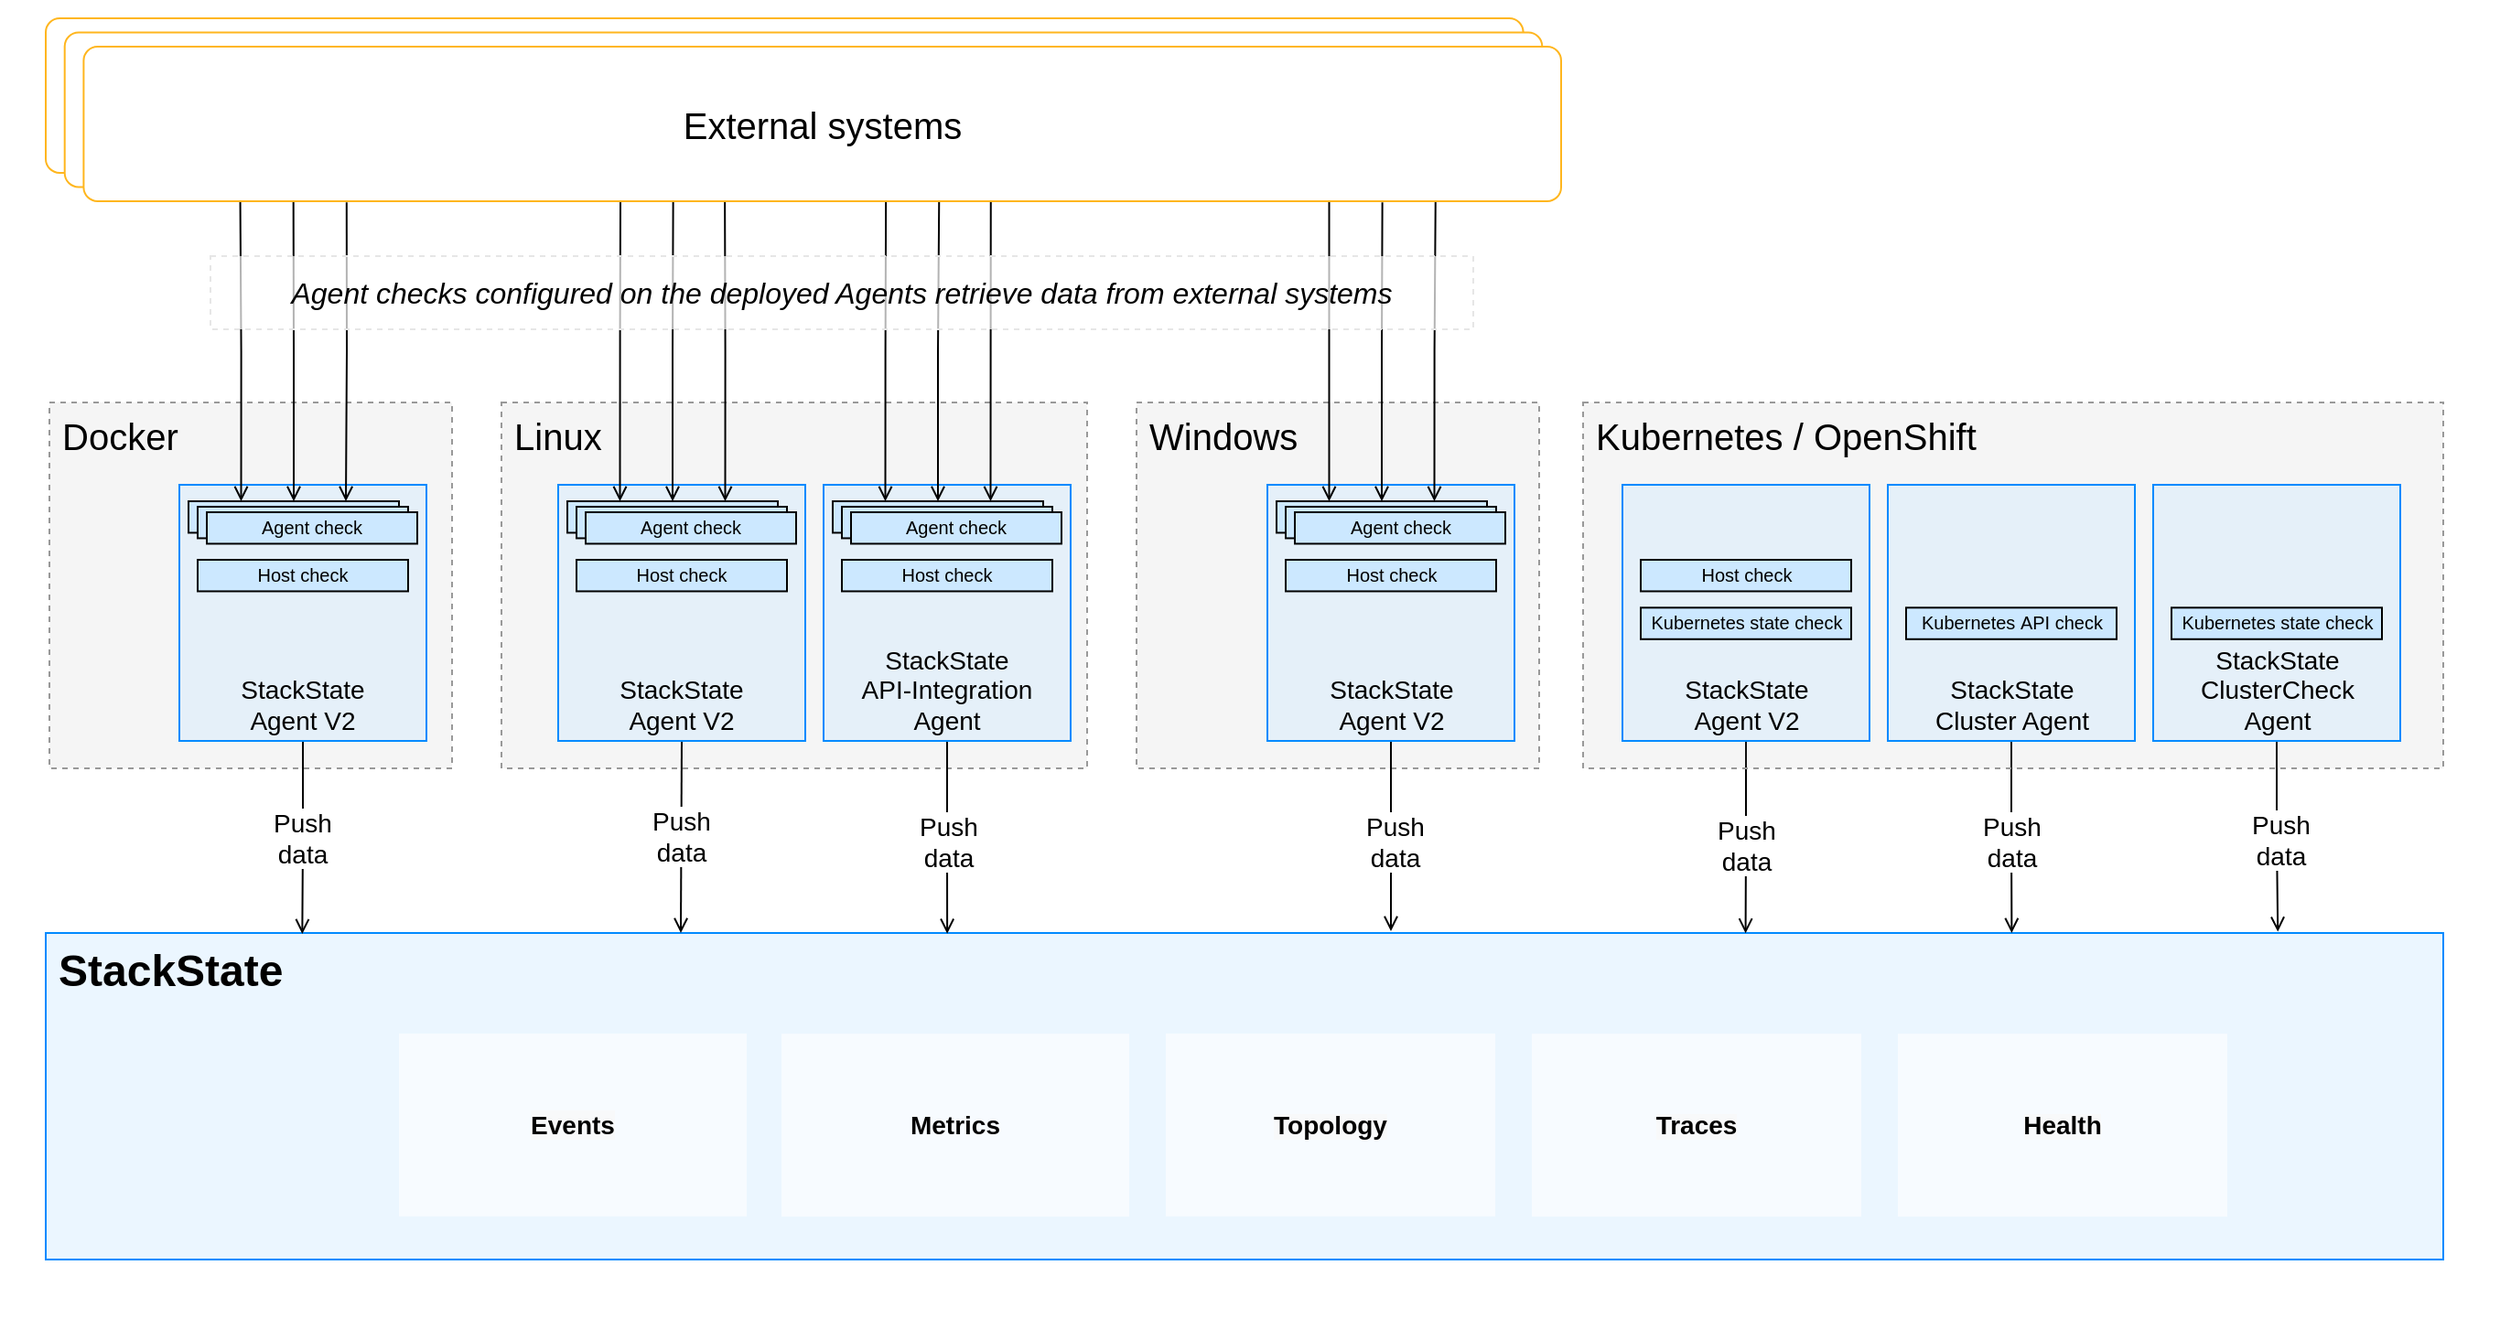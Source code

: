<mxfile version="14.7.6" type="device"><diagram id="aG85C2SP72KjwLObzrI8" name="Page-1"><mxGraphModel dx="1854" dy="1201" grid="1" gridSize="10" guides="1" tooltips="1" connect="1" arrows="1" fold="1" page="1" pageScale="1" pageWidth="1169" pageHeight="827" math="0" shadow="0"><root><mxCell id="0"/><mxCell id="1" parent="0"/><mxCell id="NumrLUZ_5ZjBdyxwcPVm-82" value="" style="shape=ext;double=1;rounded=0;whiteSpace=wrap;html=1;strokeWidth=1;fillColor=#FFFFFF;strokeColor=none;" parent="1" vertex="1"><mxGeometry x="25" y="30" width="1365" height="720" as="geometry"/></mxCell><mxCell id="NumrLUZ_5ZjBdyxwcPVm-93" value="&lt;span style=&quot;font-style: normal&quot;&gt;&lt;font style=&quot;font-size: 24px&quot;&gt;&lt;b&gt;StackState&lt;/b&gt;&lt;/font&gt;&lt;br&gt;&lt;/span&gt;" style="rounded=0;whiteSpace=wrap;html=1;strokeWidth=1;strokeColor=#008AFF;fontStyle=2;fillColor=#CCE8FF;fillOpacity=40;verticalAlign=top;align=left;snapToPoint=0;labelPadding=0;spacingLeft=5;" parent="1" vertex="1"><mxGeometry x="50" y="540" width="1310" height="178.48" as="geometry"/></mxCell><mxCell id="NumrLUZ_5ZjBdyxwcPVm-95" value="&lt;b style=&quot;color: rgb(0 , 0 , 0) ; font-family: &amp;#34;helvetica&amp;#34; ; font-style: normal ; letter-spacing: normal ; text-indent: 0px ; text-transform: none ; word-spacing: 0px ; background-color: rgb(248 , 249 , 250)&quot;&gt;&lt;font style=&quot;font-size: 14px&quot;&gt;Topology&lt;/font&gt;&lt;/b&gt;" style="text;whiteSpace=wrap;html=1;fillColor=#ffffff;fillOpacity=60;rounded=0;align=center;verticalAlign=middle;" parent="1" vertex="1"><mxGeometry x="662" y="594.955" width="180" height="100" as="geometry"/></mxCell><mxCell id="NumrLUZ_5ZjBdyxwcPVm-96" value="&lt;div&gt;&lt;/div&gt;&lt;div style=&quot;font-size: 10px&quot;&gt;&lt;/div&gt;&lt;font face=&quot;helvetica&quot; size=&quot;1&quot;&gt;&lt;b style=&quot;font-size: 14px&quot;&gt;Metrics&lt;/b&gt;&lt;br&gt;&lt;/font&gt;" style="text;whiteSpace=wrap;html=1;fillColor=#ffffff;fillOpacity=60;align=center;verticalAlign=middle;" parent="1" vertex="1"><mxGeometry x="452" y="595.045" width="190" height="100" as="geometry"/></mxCell><mxCell id="NumrLUZ_5ZjBdyxwcPVm-97" value="&lt;b style=&quot;color: rgb(0 , 0 , 0) ; font-family: &amp;#34;helvetica&amp;#34; ; font-style: normal ; letter-spacing: normal ; text-align: center ; text-indent: 0px ; text-transform: none ; word-spacing: 0px ; background-color: rgb(248 , 249 , 250) ; font-size: 14px&quot;&gt;Events&lt;/b&gt;" style="text;whiteSpace=wrap;html=1;fillColor=#ffffff;fillOpacity=60;align=center;verticalAlign=middle;" parent="1" vertex="1"><mxGeometry x="243" y="594.95" width="190" height="100" as="geometry"/></mxCell><mxCell id="azgEpP8wAGJS18bVVK_o-17" value="&lt;div style=&quot;text-align: left ; font-size: 14px&quot;&gt;&lt;br&gt;&lt;/div&gt;" style="text;html=1;align=center;verticalAlign=middle;resizable=0;points=[];autosize=1;" parent="1" vertex="1"><mxGeometry x="835" y="605" width="20" height="20" as="geometry"/></mxCell><mxCell id="t_z0C_LVNnkTvGJ8oj7n-2" value="&lt;div style=&quot;text-align: left ; font-size: 14px&quot;&gt;&lt;br&gt;&lt;/div&gt;" style="text;html=1;align=center;verticalAlign=middle;resizable=0;points=[];autosize=1;" parent="1" vertex="1"><mxGeometry x="639.52" y="605" width="20" height="20" as="geometry"/></mxCell><mxCell id="o-3ZwdtGg6LXEH3TjOio-3" value="&lt;div style=&quot;text-align: left ; font-size: 14px&quot;&gt;&lt;br&gt;&lt;/div&gt;" style="text;html=1;align=center;verticalAlign=middle;resizable=0;points=[];autosize=1;" parent="1" vertex="1"><mxGeometry x="425" y="615" width="20" height="20" as="geometry"/></mxCell><mxCell id="j6lZ_Vmj730vz1UgCjnL-1" value="&lt;b style=&quot;color: rgb(0 , 0 , 0) ; font-family: &amp;#34;helvetica&amp;#34; ; font-style: normal ; letter-spacing: normal ; text-indent: 0px ; text-transform: none ; word-spacing: 0px ; background-color: rgb(248 , 249 , 250)&quot;&gt;&lt;font style=&quot;font-size: 14px&quot;&gt;Traces&lt;/font&gt;&lt;/b&gt;" style="text;whiteSpace=wrap;html=1;fillColor=#ffffff;fillOpacity=60;rounded=0;align=center;verticalAlign=middle;" vertex="1" parent="1"><mxGeometry x="862" y="595.045" width="180" height="100" as="geometry"/></mxCell><mxCell id="j6lZ_Vmj730vz1UgCjnL-2" value="&lt;b style=&quot;color: rgb(0 , 0 , 0) ; font-family: &amp;#34;helvetica&amp;#34; ; font-style: normal ; letter-spacing: normal ; text-indent: 0px ; text-transform: none ; word-spacing: 0px ; background-color: rgb(248 , 249 , 250)&quot;&gt;&lt;font style=&quot;font-size: 14px&quot;&gt;Health&lt;/font&gt;&lt;/b&gt;" style="text;whiteSpace=wrap;html=1;fillColor=#ffffff;fillOpacity=60;rounded=0;align=center;verticalAlign=middle;" vertex="1" parent="1"><mxGeometry x="1062.004" y="595.045" width="180" height="100" as="geometry"/></mxCell><mxCell id="j6lZ_Vmj730vz1UgCjnL-6" value="&lt;font style=&quot;font-size: 20px&quot;&gt;Docker&lt;/font&gt;" style="rounded=0;whiteSpace=wrap;html=1;align=left;arcSize=9;verticalAlign=top;strokeColor=#999999;dashed=1;fillColor=#999999;fillOpacity=10;spacingTop=0;spacingLeft=5;" vertex="1" parent="1"><mxGeometry x="52" y="250" width="220" height="200" as="geometry"/></mxCell><mxCell id="j6lZ_Vmj730vz1UgCjnL-14" value="&lt;font style=&quot;font-size: 20px&quot;&gt;Linux&lt;/font&gt;" style="rounded=0;whiteSpace=wrap;html=1;align=left;arcSize=9;verticalAlign=top;strokeColor=#999999;dashed=1;fillColor=#999999;fillOpacity=10;spacingTop=0;spacingLeft=5;" vertex="1" parent="1"><mxGeometry x="299" y="250" width="320" height="200" as="geometry"/></mxCell><mxCell id="j6lZ_Vmj730vz1UgCjnL-15" value="&lt;font style=&quot;font-size: 20px&quot;&gt;Windows&lt;/font&gt;" style="rounded=0;whiteSpace=wrap;html=1;align=left;arcSize=9;verticalAlign=top;strokeColor=#999999;dashed=1;fillColor=#999999;fillOpacity=10;spacingTop=0;spacingLeft=5;" vertex="1" parent="1"><mxGeometry x="646" y="250" width="220" height="200" as="geometry"/></mxCell><mxCell id="j6lZ_Vmj730vz1UgCjnL-31" style="edgeStyle=orthogonalEdgeStyle;rounded=0;orthogonalLoop=1;jettySize=auto;html=1;endArrow=open;endFill=0;" edge="1" parent="1" source="j6lZ_Vmj730vz1UgCjnL-22"><mxGeometry relative="1" as="geometry"><mxPoint x="785" y="539" as="targetPoint"/></mxGeometry></mxCell><mxCell id="j6lZ_Vmj730vz1UgCjnL-45" value="&lt;span style=&quot;font-size: 14px&quot;&gt;Push&lt;/span&gt;&lt;br style=&quot;font-size: 14px&quot;&gt;&lt;span style=&quot;font-size: 14px&quot;&gt;data&lt;/span&gt;" style="edgeLabel;html=1;align=center;verticalAlign=middle;resizable=0;points=[];" vertex="1" connectable="0" parent="j6lZ_Vmj730vz1UgCjnL-31"><mxGeometry x="0.226" relative="1" as="geometry"><mxPoint x="1" y="-9" as="offset"/></mxGeometry></mxCell><mxCell id="j6lZ_Vmj730vz1UgCjnL-22" value="&lt;span style=&quot;font-style: normal&quot;&gt;&lt;font style=&quot;font-size: 14px&quot;&gt;StackState&lt;br&gt;Agent V2&lt;/font&gt;&lt;/span&gt;" style="rounded=0;whiteSpace=wrap;html=1;strokeWidth=1;strokeColor=#008AFF;fontStyle=2;fillColor=#CCE8FF;fillOpacity=40;verticalAlign=bottom;" vertex="1" parent="1"><mxGeometry x="717.5" y="295" width="135" height="140" as="geometry"/></mxCell><mxCell id="j6lZ_Vmj730vz1UgCjnL-29" style="edgeStyle=orthogonalEdgeStyle;rounded=0;orthogonalLoop=1;jettySize=auto;html=1;exitX=0.5;exitY=1;exitDx=0;exitDy=0;endArrow=open;endFill=0;" edge="1" parent="1" source="j6lZ_Vmj730vz1UgCjnL-23"><mxGeometry relative="1" as="geometry"><mxPoint x="397" y="540" as="targetPoint"/></mxGeometry></mxCell><mxCell id="j6lZ_Vmj730vz1UgCjnL-43" value="&lt;span style=&quot;font-size: 14px&quot;&gt;Push&lt;/span&gt;&lt;br style=&quot;font-size: 14px&quot;&gt;&lt;span style=&quot;font-size: 14px&quot;&gt;data&lt;/span&gt;" style="edgeLabel;html=1;align=center;verticalAlign=middle;resizable=0;points=[];" vertex="1" connectable="0" parent="j6lZ_Vmj730vz1UgCjnL-29"><mxGeometry x="0.272" relative="1" as="geometry"><mxPoint y="-15" as="offset"/></mxGeometry></mxCell><mxCell id="j6lZ_Vmj730vz1UgCjnL-23" value="&lt;span style=&quot;font-style: normal&quot;&gt;&lt;font style=&quot;font-size: 14px&quot;&gt;StackState&lt;br&gt;Agent V2&lt;/font&gt;&lt;/span&gt;" style="rounded=0;whiteSpace=wrap;html=1;strokeWidth=1;strokeColor=#008AFF;fontStyle=2;fillColor=#CCE8FF;fillOpacity=40;verticalAlign=bottom;" vertex="1" parent="1"><mxGeometry x="330" y="295" width="135" height="140" as="geometry"/></mxCell><mxCell id="j6lZ_Vmj730vz1UgCjnL-30" style="edgeStyle=orthogonalEdgeStyle;rounded=0;orthogonalLoop=1;jettySize=auto;html=1;entryX=0.376;entryY=0.002;entryDx=0;entryDy=0;entryPerimeter=0;endArrow=open;endFill=0;" edge="1" parent="1" source="j6lZ_Vmj730vz1UgCjnL-24" target="NumrLUZ_5ZjBdyxwcPVm-93"><mxGeometry relative="1" as="geometry"/></mxCell><mxCell id="j6lZ_Vmj730vz1UgCjnL-44" value="&lt;span style=&quot;font-size: 14px&quot;&gt;Push&lt;/span&gt;&lt;br style=&quot;font-size: 14px&quot;&gt;&lt;span style=&quot;font-size: 14px&quot;&gt;data&lt;/span&gt;" style="edgeLabel;html=1;align=center;verticalAlign=middle;resizable=0;points=[];" vertex="1" connectable="0" parent="j6lZ_Vmj730vz1UgCjnL-30"><mxGeometry x="0.2" relative="1" as="geometry"><mxPoint y="-9" as="offset"/></mxGeometry></mxCell><mxCell id="j6lZ_Vmj730vz1UgCjnL-24" value="&lt;span style=&quot;font-size: 14px ; font-style: normal&quot;&gt;StackState&lt;br&gt;API-Integration Agent&lt;/span&gt;" style="rounded=0;whiteSpace=wrap;html=1;strokeWidth=1;strokeColor=#008AFF;fontStyle=2;fillColor=#CCE8FF;fillOpacity=40;verticalAlign=bottom;" vertex="1" parent="1"><mxGeometry x="475" y="295" width="135" height="140" as="geometry"/></mxCell><mxCell id="j6lZ_Vmj730vz1UgCjnL-28" style="edgeStyle=orthogonalEdgeStyle;rounded=0;orthogonalLoop=1;jettySize=auto;html=1;endArrow=open;endFill=0;entryX=0.107;entryY=0.003;entryDx=0;entryDy=0;entryPerimeter=0;" edge="1" parent="1" source="j6lZ_Vmj730vz1UgCjnL-25" target="NumrLUZ_5ZjBdyxwcPVm-93"><mxGeometry relative="1" as="geometry"><mxPoint x="189" y="538" as="targetPoint"/></mxGeometry></mxCell><mxCell id="j6lZ_Vmj730vz1UgCjnL-42" value="&lt;font style=&quot;font-size: 14px&quot;&gt;Push&lt;br&gt;data&lt;/font&gt;" style="edgeLabel;html=1;align=center;verticalAlign=middle;resizable=0;points=[];" vertex="1" connectable="0" parent="j6lZ_Vmj730vz1UgCjnL-28"><mxGeometry x="0.108" y="2" relative="1" as="geometry"><mxPoint x="-2" y="-5" as="offset"/></mxGeometry></mxCell><mxCell id="j6lZ_Vmj730vz1UgCjnL-25" value="&lt;span style=&quot;font-style: normal&quot;&gt;&lt;font style=&quot;font-size: 14px&quot;&gt;StackState&lt;br&gt;Agent V2&lt;/font&gt;&lt;/span&gt;" style="rounded=0;whiteSpace=wrap;html=1;strokeWidth=1;strokeColor=#008AFF;fontStyle=2;fillColor=#CCE8FF;fillOpacity=40;verticalAlign=bottom;" vertex="1" parent="1"><mxGeometry x="123" y="295" width="135" height="140" as="geometry"/></mxCell><mxCell id="j6lZ_Vmj730vz1UgCjnL-32" style="edgeStyle=orthogonalEdgeStyle;rounded=0;orthogonalLoop=1;jettySize=auto;html=1;entryX=0.709;entryY=0.001;entryDx=0;entryDy=0;entryPerimeter=0;endArrow=open;endFill=0;" edge="1" parent="1" source="j6lZ_Vmj730vz1UgCjnL-17" target="NumrLUZ_5ZjBdyxwcPVm-93"><mxGeometry relative="1" as="geometry"/></mxCell><mxCell id="j6lZ_Vmj730vz1UgCjnL-46" value="&lt;span style=&quot;font-size: 14px&quot;&gt;Push&lt;/span&gt;&lt;br style=&quot;font-size: 14px&quot;&gt;&lt;span style=&quot;font-size: 14px&quot;&gt;data&lt;/span&gt;" style="edgeLabel;html=1;align=center;verticalAlign=middle;resizable=0;points=[];" vertex="1" connectable="0" parent="j6lZ_Vmj730vz1UgCjnL-32"><mxGeometry x="0.108" y="1" relative="1" as="geometry"><mxPoint x="-1" y="-2" as="offset"/></mxGeometry></mxCell><mxCell id="j6lZ_Vmj730vz1UgCjnL-33" style="edgeStyle=orthogonalEdgeStyle;rounded=0;orthogonalLoop=1;jettySize=auto;html=1;exitX=0.5;exitY=1;exitDx=0;exitDy=0;entryX=0.82;entryY=0;entryDx=0;entryDy=0;entryPerimeter=0;endArrow=open;endFill=0;" edge="1" parent="1" source="j6lZ_Vmj730vz1UgCjnL-20" target="NumrLUZ_5ZjBdyxwcPVm-93"><mxGeometry relative="1" as="geometry"/></mxCell><mxCell id="j6lZ_Vmj730vz1UgCjnL-47" value="&lt;span style=&quot;font-size: 14px&quot;&gt;Push&lt;/span&gt;&lt;br style=&quot;font-size: 14px&quot;&gt;&lt;span style=&quot;font-size: 14px&quot;&gt;data&lt;/span&gt;" style="edgeLabel;html=1;align=center;verticalAlign=middle;resizable=0;points=[];" vertex="1" connectable="0" parent="j6lZ_Vmj730vz1UgCjnL-33"><mxGeometry x="0.264" y="1" relative="1" as="geometry"><mxPoint x="-1" y="-12" as="offset"/></mxGeometry></mxCell><mxCell id="j6lZ_Vmj730vz1UgCjnL-34" style="edgeStyle=orthogonalEdgeStyle;rounded=0;orthogonalLoop=1;jettySize=auto;html=1;endArrow=open;endFill=0;entryX=0.931;entryY=-0.004;entryDx=0;entryDy=0;entryPerimeter=0;" edge="1" parent="1" source="j6lZ_Vmj730vz1UgCjnL-21" target="NumrLUZ_5ZjBdyxwcPVm-93"><mxGeometry relative="1" as="geometry"><mxPoint x="1279" y="540" as="targetPoint"/></mxGeometry></mxCell><mxCell id="j6lZ_Vmj730vz1UgCjnL-49" value="&lt;span style=&quot;font-size: 14px&quot;&gt;Push&lt;/span&gt;&lt;br style=&quot;font-size: 14px&quot;&gt;&lt;span style=&quot;font-size: 14px&quot;&gt;data&lt;/span&gt;" style="edgeLabel;html=1;align=center;verticalAlign=middle;resizable=0;points=[];" vertex="1" connectable="0" parent="j6lZ_Vmj730vz1UgCjnL-34"><mxGeometry x="0.237" y="2" relative="1" as="geometry"><mxPoint x="-1" y="-11" as="offset"/></mxGeometry></mxCell><mxCell id="j6lZ_Vmj730vz1UgCjnL-16" value="&lt;font style=&quot;font-size: 20px&quot;&gt;Kubernetes / OpenShift&lt;/font&gt;" style="rounded=0;whiteSpace=wrap;html=1;align=left;arcSize=9;verticalAlign=top;strokeColor=#999999;dashed=1;fillColor=#999999;fillOpacity=10;spacingTop=0;spacingLeft=5;" vertex="1" parent="1"><mxGeometry x="890" y="250" width="470" height="200" as="geometry"/></mxCell><mxCell id="j6lZ_Vmj730vz1UgCjnL-51" style="edgeStyle=orthogonalEdgeStyle;rounded=0;orthogonalLoop=1;jettySize=auto;html=1;endArrow=none;endFill=0;startArrow=open;startFill=0;entryX=0.178;entryY=1.007;entryDx=0;entryDy=0;entryPerimeter=0;" edge="1" parent="1" target="j6lZ_Vmj730vz1UgCjnL-36"><mxGeometry relative="1" as="geometry"><mxPoint x="214" y="304" as="sourcePoint"/><mxPoint x="200.18" y="170" as="targetPoint"/></mxGeometry></mxCell><mxCell id="j6lZ_Vmj730vz1UgCjnL-52" style="edgeStyle=orthogonalEdgeStyle;rounded=0;orthogonalLoop=1;jettySize=auto;html=1;exitX=0.25;exitY=0;exitDx=0;exitDy=0;endArrow=none;endFill=0;startArrow=open;startFill=0;entryX=0.106;entryY=1.003;entryDx=0;entryDy=0;entryPerimeter=0;" edge="1" parent="1" source="j6lZ_Vmj730vz1UgCjnL-98" target="j6lZ_Vmj730vz1UgCjnL-36"><mxGeometry relative="1" as="geometry"><mxPoint x="165" y="317.22" as="sourcePoint"/><mxPoint x="210.18" y="180" as="targetPoint"/></mxGeometry></mxCell><mxCell id="j6lZ_Vmj730vz1UgCjnL-58" style="edgeStyle=orthogonalEdgeStyle;rounded=0;orthogonalLoop=1;jettySize=auto;html=1;startArrow=open;startFill=0;endArrow=none;endFill=0;entryX=0.843;entryY=0.994;entryDx=0;entryDy=0;entryPerimeter=0;exitX=0.25;exitY=0;exitDx=0;exitDy=0;" edge="1" parent="1" source="j6lZ_Vmj730vz1UgCjnL-136" target="j6lZ_Vmj730vz1UgCjnL-36"><mxGeometry relative="1" as="geometry"><mxPoint x="758.672" y="279.621" as="sourcePoint"/><mxPoint x="820.994" y="169.747" as="targetPoint"/></mxGeometry></mxCell><mxCell id="j6lZ_Vmj730vz1UgCjnL-39" style="edgeStyle=orthogonalEdgeStyle;rounded=0;orthogonalLoop=1;jettySize=auto;html=1;exitX=0.5;exitY=0;exitDx=0;exitDy=0;entryX=0.399;entryY=0.996;entryDx=0;entryDy=0;entryPerimeter=0;startArrow=open;startFill=0;endArrow=none;endFill=0;" edge="1" parent="1" source="j6lZ_Vmj730vz1UgCjnL-123" target="j6lZ_Vmj730vz1UgCjnL-36"><mxGeometry relative="1" as="geometry"><mxPoint x="410.176" y="280.792" as="sourcePoint"/></mxGeometry></mxCell><mxCell id="j6lZ_Vmj730vz1UgCjnL-53" style="edgeStyle=orthogonalEdgeStyle;rounded=0;orthogonalLoop=1;jettySize=auto;html=1;endArrow=none;endFill=0;startArrow=open;startFill=0;exitX=0.25;exitY=0;exitDx=0;exitDy=0;" edge="1" parent="1" source="j6lZ_Vmj730vz1UgCjnL-123"><mxGeometry relative="1" as="geometry"><mxPoint x="385.12" y="280.809" as="sourcePoint"/><mxPoint x="364" y="140" as="targetPoint"/><Array as="points"><mxPoint x="364" y="210"/><mxPoint x="364" y="210"/><mxPoint x="364" y="140"/></Array></mxGeometry></mxCell><mxCell id="j6lZ_Vmj730vz1UgCjnL-54" style="edgeStyle=orthogonalEdgeStyle;rounded=0;orthogonalLoop=1;jettySize=auto;html=1;exitX=0.75;exitY=0;exitDx=0;exitDy=0;endArrow=none;endFill=0;startArrow=open;startFill=0;entryX=0.434;entryY=1.002;entryDx=0;entryDy=0;entryPerimeter=0;" edge="1" parent="1" source="j6lZ_Vmj730vz1UgCjnL-123" target="j6lZ_Vmj730vz1UgCjnL-36"><mxGeometry relative="1" as="geometry"><mxPoint x="435.016" y="280" as="sourcePoint"/><mxPoint x="395.547" y="170.338" as="targetPoint"/></mxGeometry></mxCell><mxCell id="j6lZ_Vmj730vz1UgCjnL-40" style="edgeStyle=orthogonalEdgeStyle;rounded=0;orthogonalLoop=1;jettySize=auto;html=1;exitX=0.5;exitY=0;exitDx=0;exitDy=0;startArrow=open;startFill=0;endArrow=none;endFill=0;entryX=0.579;entryY=0.995;entryDx=0;entryDy=0;entryPerimeter=0;" edge="1" parent="1" source="j6lZ_Vmj730vz1UgCjnL-127" target="j6lZ_Vmj730vz1UgCjnL-36"><mxGeometry relative="1" as="geometry"><mxPoint x="525.384" y="279.604" as="sourcePoint"/></mxGeometry></mxCell><mxCell id="j6lZ_Vmj730vz1UgCjnL-55" style="edgeStyle=orthogonalEdgeStyle;rounded=0;orthogonalLoop=1;jettySize=auto;html=1;exitX=0.25;exitY=0;exitDx=0;exitDy=0;endArrow=none;endFill=0;startArrow=open;startFill=0;entryX=0.543;entryY=1.005;entryDx=0;entryDy=0;entryPerimeter=0;" edge="1" parent="1" source="j6lZ_Vmj730vz1UgCjnL-127" target="j6lZ_Vmj730vz1UgCjnL-36"><mxGeometry relative="1" as="geometry"><mxPoint x="500.184" y="280" as="sourcePoint"/><mxPoint x="500" y="159" as="targetPoint"/></mxGeometry></mxCell><mxCell id="j6lZ_Vmj730vz1UgCjnL-56" style="edgeStyle=orthogonalEdgeStyle;rounded=0;orthogonalLoop=1;jettySize=auto;html=1;exitX=0.75;exitY=0;exitDx=0;exitDy=0;endArrow=none;endFill=0;startArrow=open;startFill=0;entryX=0.614;entryY=0.998;entryDx=0;entryDy=0;entryPerimeter=0;" edge="1" parent="1" source="j6lZ_Vmj730vz1UgCjnL-127" target="j6lZ_Vmj730vz1UgCjnL-36"><mxGeometry relative="1" as="geometry"><mxPoint x="550.584" y="280.396" as="sourcePoint"/><mxPoint x="510.991" y="168.648" as="targetPoint"/></mxGeometry></mxCell><mxCell id="j6lZ_Vmj730vz1UgCjnL-38" style="edgeStyle=orthogonalEdgeStyle;rounded=0;orthogonalLoop=1;jettySize=auto;html=1;exitX=0.5;exitY=0;exitDx=0;exitDy=0;endArrow=none;endFill=0;startArrow=open;startFill=0;entryX=0.142;entryY=1.002;entryDx=0;entryDy=0;entryPerimeter=0;" edge="1" parent="1" source="j6lZ_Vmj730vz1UgCjnL-98" target="j6lZ_Vmj730vz1UgCjnL-36"><mxGeometry relative="1" as="geometry"><mxPoint x="190" y="317.22" as="sourcePoint"/><mxPoint x="190" y="180" as="targetPoint"/></mxGeometry></mxCell><mxCell id="j6lZ_Vmj730vz1UgCjnL-41" style="edgeStyle=orthogonalEdgeStyle;rounded=0;orthogonalLoop=1;jettySize=auto;html=1;startArrow=open;startFill=0;endArrow=none;endFill=0;entryX=0.879;entryY=1.007;entryDx=0;entryDy=0;entryPerimeter=0;exitX=0.5;exitY=0;exitDx=0;exitDy=0;" edge="1" parent="1" source="j6lZ_Vmj730vz1UgCjnL-136" target="j6lZ_Vmj730vz1UgCjnL-36"><mxGeometry relative="1" as="geometry"><mxPoint x="786" y="281" as="sourcePoint"/><mxPoint x="786" y="160" as="targetPoint"/></mxGeometry></mxCell><mxCell id="j6lZ_Vmj730vz1UgCjnL-57" style="edgeStyle=orthogonalEdgeStyle;rounded=0;orthogonalLoop=1;jettySize=auto;html=1;exitX=0.75;exitY=0;exitDx=0;exitDy=0;startArrow=open;startFill=0;endArrow=none;endFill=0;entryX=0.915;entryY=0.99;entryDx=0;entryDy=0;entryPerimeter=0;" edge="1" parent="1" source="j6lZ_Vmj730vz1UgCjnL-136" target="j6lZ_Vmj730vz1UgCjnL-36"><mxGeometry relative="1" as="geometry"><mxPoint x="811.16" y="279.483" as="sourcePoint"/><mxPoint x="796" y="170" as="targetPoint"/></mxGeometry></mxCell><mxCell id="j6lZ_Vmj730vz1UgCjnL-59" value="&lt;i&gt;&lt;font style=&quot;font-size: 16px&quot;&gt;Agent checks configured on the deployed Agents retrieve data from external systems&lt;/font&gt;&lt;/i&gt;" style="text;html=1;align=center;verticalAlign=middle;whiteSpace=wrap;rounded=0;dashed=1;fillColor=#ffffff;fillOpacity=70;strokeColor=#E6E6E6;" vertex="1" parent="1"><mxGeometry x="140" y="170" width="690" height="40" as="geometry"/></mxCell><mxCell id="j6lZ_Vmj730vz1UgCjnL-17" value="&lt;span style=&quot;font-style: normal&quot;&gt;&lt;font style=&quot;font-size: 14px&quot;&gt;StackState&lt;br&gt;Agent V2&lt;/font&gt;&lt;/span&gt;" style="rounded=0;whiteSpace=wrap;html=1;strokeWidth=1;strokeColor=#008AFF;fontStyle=2;fillColor=#CCE8FF;fillOpacity=40;verticalAlign=bottom;" vertex="1" parent="1"><mxGeometry x="911.5" y="295" width="135" height="140" as="geometry"/></mxCell><mxCell id="j6lZ_Vmj730vz1UgCjnL-20" value="&lt;span style=&quot;font-style: normal&quot;&gt;&lt;font style=&quot;font-size: 14px&quot;&gt;StackState&lt;br&gt;Cluster Agent&lt;/font&gt;&lt;/span&gt;" style="rounded=0;whiteSpace=wrap;html=1;strokeWidth=1;strokeColor=#008AFF;fontStyle=2;fillColor=#CCE8FF;fillOpacity=40;verticalAlign=bottom;" vertex="1" parent="1"><mxGeometry x="1056.5" y="295" width="135" height="140" as="geometry"/></mxCell><mxCell id="j6lZ_Vmj730vz1UgCjnL-21" value="&lt;span style=&quot;font-style: normal&quot;&gt;&lt;font style=&quot;font-size: 14px&quot;&gt;StackState&lt;br&gt;ClusterCheck&lt;br&gt;Agent&lt;br&gt;&lt;/font&gt;&lt;/span&gt;" style="rounded=0;whiteSpace=wrap;html=1;strokeWidth=1;strokeColor=#008AFF;fontStyle=2;fillColor=#CCE8FF;fillOpacity=40;verticalAlign=bottom;" vertex="1" parent="1"><mxGeometry x="1201.5" y="295" width="135" height="140" as="geometry"/></mxCell><mxCell id="j6lZ_Vmj730vz1UgCjnL-112" value="&lt;font style=&quot;font-size: 10px ; font-style: normal&quot;&gt;Host&amp;nbsp;&lt;/font&gt;&lt;span style=&quot;font-size: 10px ; font-style: normal&quot;&gt;check&lt;/span&gt;" style="rounded=0;whiteSpace=wrap;html=1;strokeWidth=1;fontStyle=2;fillColor=#CCE8FF;fillOpacity=100;verticalAlign=bottom;" vertex="1" parent="1"><mxGeometry x="921.5" y="336" width="115" height="17.22" as="geometry"/></mxCell><mxCell id="j6lZ_Vmj730vz1UgCjnL-115" value="&lt;span style=&quot;font-style: normal&quot;&gt;&lt;font style=&quot;font-size: 10px&quot;&gt;Kubernetes state check&lt;/font&gt;&lt;/span&gt;" style="rounded=0;whiteSpace=wrap;html=1;strokeWidth=1;fontStyle=2;fillColor=#CCE8FF;fillOpacity=100;verticalAlign=bottom;" vertex="1" parent="1"><mxGeometry x="921.5" y="362.17" width="115" height="17.22" as="geometry"/></mxCell><mxCell id="j6lZ_Vmj730vz1UgCjnL-116" value="&lt;span style=&quot;font-size: 10px ; font-style: normal&quot;&gt;Kubernetes state check&lt;/span&gt;" style="rounded=0;whiteSpace=wrap;html=1;strokeWidth=1;fontStyle=2;fillColor=#CCE8FF;fillOpacity=100;verticalAlign=bottom;" vertex="1" parent="1"><mxGeometry x="1211.5" y="362.17" width="115" height="17.22" as="geometry"/></mxCell><mxCell id="j6lZ_Vmj730vz1UgCjnL-117" value="&lt;font style=&quot;font-size: 10px ; font-style: normal&quot;&gt;Host&amp;nbsp;&lt;/font&gt;&lt;span style=&quot;font-size: 10px ; font-style: normal&quot;&gt;check&lt;/span&gt;" style="rounded=0;whiteSpace=wrap;html=1;strokeWidth=1;fontStyle=2;fillColor=#CCE8FF;fillOpacity=100;verticalAlign=bottom;" vertex="1" parent="1"><mxGeometry x="727.5" y="336" width="115" height="17.22" as="geometry"/></mxCell><mxCell id="j6lZ_Vmj730vz1UgCjnL-118" value="&lt;font style=&quot;font-size: 10px ; font-style: normal&quot;&gt;Host&amp;nbsp;&lt;/font&gt;&lt;span style=&quot;font-size: 10px ; font-style: normal&quot;&gt;check&lt;/span&gt;" style="rounded=0;whiteSpace=wrap;html=1;strokeWidth=1;fontStyle=2;fillColor=#CCE8FF;fillOpacity=100;verticalAlign=bottom;" vertex="1" parent="1"><mxGeometry x="485" y="336" width="115" height="17.22" as="geometry"/></mxCell><mxCell id="j6lZ_Vmj730vz1UgCjnL-119" value="&lt;font style=&quot;font-size: 10px ; font-style: normal&quot;&gt;Host&amp;nbsp;&lt;/font&gt;&lt;span style=&quot;font-size: 10px ; font-style: normal&quot;&gt;check&lt;/span&gt;" style="rounded=0;whiteSpace=wrap;html=1;strokeWidth=1;fontStyle=2;fillColor=#CCE8FF;fillOpacity=100;verticalAlign=bottom;" vertex="1" parent="1"><mxGeometry x="340" y="336" width="115" height="17.22" as="geometry"/></mxCell><mxCell id="j6lZ_Vmj730vz1UgCjnL-120" value="&lt;font style=&quot;font-size: 10px ; font-style: normal&quot;&gt;Host&amp;nbsp;&lt;/font&gt;&lt;span style=&quot;font-size: 10px ; font-style: normal&quot;&gt;check&lt;/span&gt;" style="rounded=0;whiteSpace=wrap;html=1;strokeWidth=1;fontStyle=2;fillColor=#CCE8FF;fillOpacity=100;verticalAlign=bottom;" vertex="1" parent="1"><mxGeometry x="133" y="336" width="115" height="17.22" as="geometry"/></mxCell><mxCell id="j6lZ_Vmj730vz1UgCjnL-121" value="" style="group" vertex="1" connectable="0" parent="1"><mxGeometry x="128" y="304" width="125" height="23.22" as="geometry"/></mxCell><mxCell id="j6lZ_Vmj730vz1UgCjnL-98" value="" style="rounded=0;whiteSpace=wrap;html=1;strokeWidth=1;fontStyle=2;fillColor=#CCE8FF;fillOpacity=100;verticalAlign=bottom;" vertex="1" parent="j6lZ_Vmj730vz1UgCjnL-121"><mxGeometry width="115" height="17.22" as="geometry"/></mxCell><mxCell id="j6lZ_Vmj730vz1UgCjnL-99" value="" style="rounded=0;whiteSpace=wrap;html=1;strokeWidth=1;fontStyle=2;fillColor=#CCE8FF;fillOpacity=100;verticalAlign=bottom;" vertex="1" parent="j6lZ_Vmj730vz1UgCjnL-121"><mxGeometry x="5.002" y="3" width="115" height="17.22" as="geometry"/></mxCell><mxCell id="j6lZ_Vmj730vz1UgCjnL-100" value="&lt;span style=&quot;font-style: normal&quot;&gt;&lt;font style=&quot;font-size: 10px&quot;&gt;Agent check&lt;/font&gt;&lt;/span&gt;" style="rounded=0;whiteSpace=wrap;html=1;strokeWidth=1;fontStyle=2;fillColor=#CCE8FF;fillOpacity=100;verticalAlign=bottom;" vertex="1" parent="j6lZ_Vmj730vz1UgCjnL-121"><mxGeometry x="10" y="6" width="115" height="17.22" as="geometry"/></mxCell><mxCell id="j6lZ_Vmj730vz1UgCjnL-122" value="" style="group" vertex="1" connectable="0" parent="1"><mxGeometry x="335" y="304" width="125" height="23.22" as="geometry"/></mxCell><mxCell id="j6lZ_Vmj730vz1UgCjnL-123" value="" style="rounded=0;whiteSpace=wrap;html=1;strokeWidth=1;fontStyle=2;fillColor=#CCE8FF;fillOpacity=100;verticalAlign=bottom;" vertex="1" parent="j6lZ_Vmj730vz1UgCjnL-122"><mxGeometry width="115" height="17.22" as="geometry"/></mxCell><mxCell id="j6lZ_Vmj730vz1UgCjnL-124" value="" style="rounded=0;whiteSpace=wrap;html=1;strokeWidth=1;fontStyle=2;fillColor=#CCE8FF;fillOpacity=100;verticalAlign=bottom;" vertex="1" parent="j6lZ_Vmj730vz1UgCjnL-122"><mxGeometry x="5.002" y="3" width="115" height="17.22" as="geometry"/></mxCell><mxCell id="j6lZ_Vmj730vz1UgCjnL-125" value="&lt;span style=&quot;font-style: normal&quot;&gt;&lt;font style=&quot;font-size: 10px&quot;&gt;Agent check&lt;/font&gt;&lt;/span&gt;" style="rounded=0;whiteSpace=wrap;html=1;strokeWidth=1;fontStyle=2;fillColor=#CCE8FF;fillOpacity=100;verticalAlign=bottom;" vertex="1" parent="j6lZ_Vmj730vz1UgCjnL-122"><mxGeometry x="10" y="6" width="115" height="17.22" as="geometry"/></mxCell><mxCell id="j6lZ_Vmj730vz1UgCjnL-126" value="" style="group" vertex="1" connectable="0" parent="1"><mxGeometry x="480" y="304" width="125" height="23.22" as="geometry"/></mxCell><mxCell id="j6lZ_Vmj730vz1UgCjnL-127" value="" style="rounded=0;whiteSpace=wrap;html=1;strokeWidth=1;fontStyle=2;fillColor=#CCE8FF;fillOpacity=100;verticalAlign=bottom;" vertex="1" parent="j6lZ_Vmj730vz1UgCjnL-126"><mxGeometry width="115" height="17.22" as="geometry"/></mxCell><mxCell id="j6lZ_Vmj730vz1UgCjnL-128" value="" style="rounded=0;whiteSpace=wrap;html=1;strokeWidth=1;fontStyle=2;fillColor=#CCE8FF;fillOpacity=100;verticalAlign=bottom;" vertex="1" parent="j6lZ_Vmj730vz1UgCjnL-126"><mxGeometry x="5.002" y="3" width="115" height="17.22" as="geometry"/></mxCell><mxCell id="j6lZ_Vmj730vz1UgCjnL-129" value="&lt;span style=&quot;font-style: normal&quot;&gt;&lt;font style=&quot;font-size: 10px&quot;&gt;Agent check&lt;/font&gt;&lt;/span&gt;" style="rounded=0;whiteSpace=wrap;html=1;strokeWidth=1;fontStyle=2;fillColor=#CCE8FF;fillOpacity=100;verticalAlign=bottom;" vertex="1" parent="j6lZ_Vmj730vz1UgCjnL-126"><mxGeometry x="10" y="6" width="115" height="17.22" as="geometry"/></mxCell><mxCell id="j6lZ_Vmj730vz1UgCjnL-135" value="" style="group" vertex="1" connectable="0" parent="1"><mxGeometry x="722.5" y="304" width="125" height="23.22" as="geometry"/></mxCell><mxCell id="j6lZ_Vmj730vz1UgCjnL-136" value="" style="rounded=0;whiteSpace=wrap;html=1;strokeWidth=1;fontStyle=2;fillColor=#CCE8FF;fillOpacity=100;verticalAlign=bottom;" vertex="1" parent="j6lZ_Vmj730vz1UgCjnL-135"><mxGeometry width="115" height="17.22" as="geometry"/></mxCell><mxCell id="j6lZ_Vmj730vz1UgCjnL-137" value="" style="rounded=0;whiteSpace=wrap;html=1;strokeWidth=1;fontStyle=2;fillColor=#CCE8FF;fillOpacity=100;verticalAlign=bottom;" vertex="1" parent="j6lZ_Vmj730vz1UgCjnL-135"><mxGeometry x="5.002" y="3" width="115" height="17.22" as="geometry"/></mxCell><mxCell id="j6lZ_Vmj730vz1UgCjnL-138" value="&lt;span style=&quot;font-style: normal&quot;&gt;&lt;font style=&quot;font-size: 10px&quot;&gt;Agent check&lt;/font&gt;&lt;/span&gt;" style="rounded=0;whiteSpace=wrap;html=1;strokeWidth=1;fontStyle=2;fillColor=#CCE8FF;fillOpacity=100;verticalAlign=bottom;" vertex="1" parent="j6lZ_Vmj730vz1UgCjnL-135"><mxGeometry x="10" y="6" width="115" height="17.22" as="geometry"/></mxCell><mxCell id="j6lZ_Vmj730vz1UgCjnL-139" value="&lt;font style=&quot;font-size: 10px ; font-style: normal&quot;&gt;Kubernetes&lt;/font&gt;&lt;span style=&quot;font-size: 10px ; font-style: normal&quot;&gt;&amp;nbsp;API check&lt;/span&gt;" style="rounded=0;whiteSpace=wrap;html=1;strokeWidth=1;fontStyle=2;fillColor=#CCE8FF;fillOpacity=100;verticalAlign=bottom;" vertex="1" parent="1"><mxGeometry x="1066.5" y="362.17" width="115" height="17.22" as="geometry"/></mxCell><mxCell id="j6lZ_Vmj730vz1UgCjnL-37" value="" style="group" vertex="1" connectable="0" parent="1"><mxGeometry x="50" y="40" width="828" height="100" as="geometry"/></mxCell><mxCell id="azgEpP8wAGJS18bVVK_o-9" value="" style="rounded=1;whiteSpace=wrap;html=1;align=center;fillColor=none;arcSize=9;strokeColor=#FFB61E;" parent="j6lZ_Vmj730vz1UgCjnL-37" vertex="1"><mxGeometry width="807.3" height="84.477" as="geometry"/></mxCell><mxCell id="j6lZ_Vmj730vz1UgCjnL-35" value="" style="rounded=1;whiteSpace=wrap;html=1;align=center;arcSize=9;strokeColor=#FFB61E;" vertex="1" parent="j6lZ_Vmj730vz1UgCjnL-37"><mxGeometry x="10.35" y="7.762" width="807.3" height="84.477" as="geometry"/></mxCell><mxCell id="j6lZ_Vmj730vz1UgCjnL-36" value="&lt;font style=&quot;font-size: 20px&quot;&gt;External systems&lt;/font&gt;" style="rounded=1;whiteSpace=wrap;html=1;align=center;arcSize=9;strokeColor=#FFB61E;" vertex="1" parent="j6lZ_Vmj730vz1UgCjnL-37"><mxGeometry x="20.7" y="15.523" width="807.3" height="84.477" as="geometry"/></mxCell></root></mxGraphModel></diagram></mxfile>